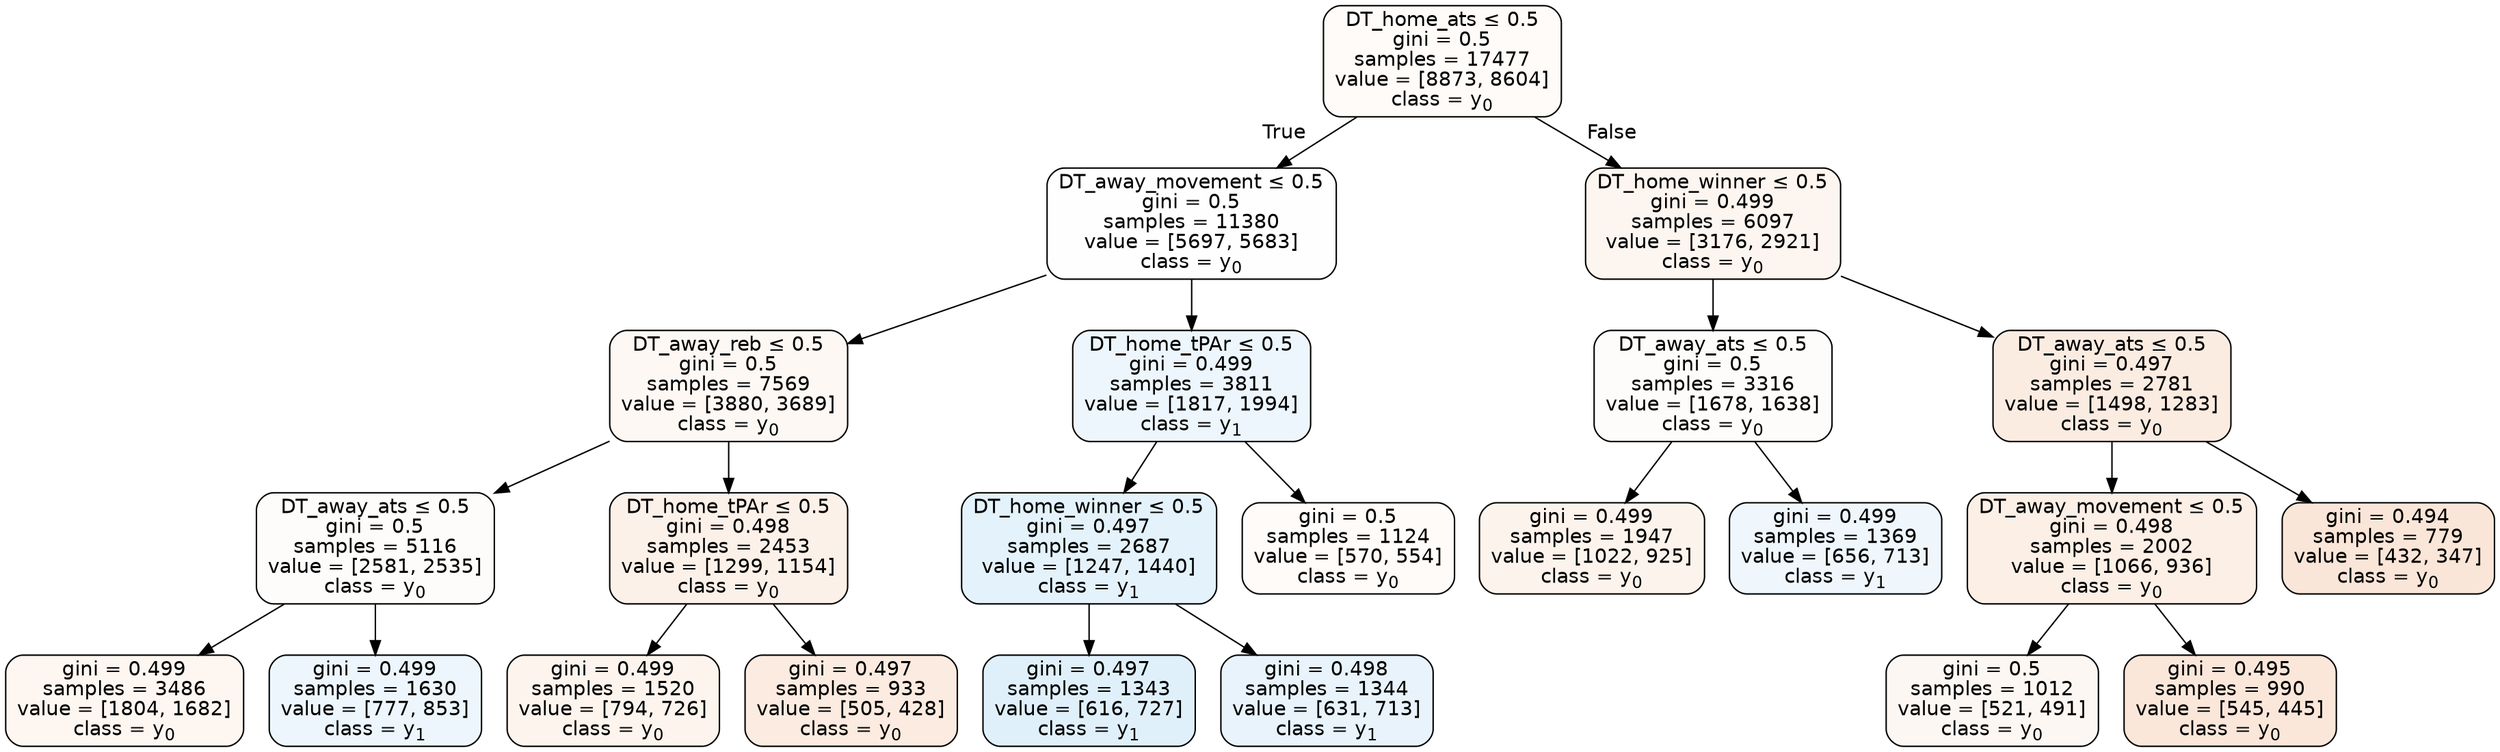 digraph Tree {
node [shape=box, style="filled, rounded", color="black", fontname=helvetica] ;
edge [fontname=helvetica] ;
0 [label=<DT_home_ats &le; 0.5<br/>gini = 0.5<br/>samples = 17477<br/>value = [8873, 8604]<br/>class = y<SUB>0</SUB>>, fillcolor="#e5813908"] ;
1 [label=<DT_away_movement &le; 0.5<br/>gini = 0.5<br/>samples = 11380<br/>value = [5697, 5683]<br/>class = y<SUB>0</SUB>>, fillcolor="#e5813901"] ;
0 -> 1 [labeldistance=2.5, labelangle=45, headlabel="True"] ;
2 [label=<DT_away_reb &le; 0.5<br/>gini = 0.5<br/>samples = 7569<br/>value = [3880, 3689]<br/>class = y<SUB>0</SUB>>, fillcolor="#e581390d"] ;
1 -> 2 ;
3 [label=<DT_away_ats &le; 0.5<br/>gini = 0.5<br/>samples = 5116<br/>value = [2581, 2535]<br/>class = y<SUB>0</SUB>>, fillcolor="#e5813905"] ;
2 -> 3 ;
4 [label=<gini = 0.499<br/>samples = 3486<br/>value = [1804, 1682]<br/>class = y<SUB>0</SUB>>, fillcolor="#e5813911"] ;
3 -> 4 ;
5 [label=<gini = 0.499<br/>samples = 1630<br/>value = [777, 853]<br/>class = y<SUB>1</SUB>>, fillcolor="#399de517"] ;
3 -> 5 ;
6 [label=<DT_home_tPAr &le; 0.5<br/>gini = 0.498<br/>samples = 2453<br/>value = [1299, 1154]<br/>class = y<SUB>0</SUB>>, fillcolor="#e581391c"] ;
2 -> 6 ;
7 [label=<gini = 0.499<br/>samples = 1520<br/>value = [794, 726]<br/>class = y<SUB>0</SUB>>, fillcolor="#e5813916"] ;
6 -> 7 ;
8 [label=<gini = 0.497<br/>samples = 933<br/>value = [505, 428]<br/>class = y<SUB>0</SUB>>, fillcolor="#e5813927"] ;
6 -> 8 ;
9 [label=<DT_home_tPAr &le; 0.5<br/>gini = 0.499<br/>samples = 3811<br/>value = [1817, 1994]<br/>class = y<SUB>1</SUB>>, fillcolor="#399de517"] ;
1 -> 9 ;
10 [label=<DT_home_winner &le; 0.5<br/>gini = 0.497<br/>samples = 2687<br/>value = [1247, 1440]<br/>class = y<SUB>1</SUB>>, fillcolor="#399de522"] ;
9 -> 10 ;
11 [label=<gini = 0.497<br/>samples = 1343<br/>value = [616, 727]<br/>class = y<SUB>1</SUB>>, fillcolor="#399de527"] ;
10 -> 11 ;
12 [label=<gini = 0.498<br/>samples = 1344<br/>value = [631, 713]<br/>class = y<SUB>1</SUB>>, fillcolor="#399de51d"] ;
10 -> 12 ;
13 [label=<gini = 0.5<br/>samples = 1124<br/>value = [570, 554]<br/>class = y<SUB>0</SUB>>, fillcolor="#e5813907"] ;
9 -> 13 ;
14 [label=<DT_home_winner &le; 0.5<br/>gini = 0.499<br/>samples = 6097<br/>value = [3176, 2921]<br/>class = y<SUB>0</SUB>>, fillcolor="#e5813914"] ;
0 -> 14 [labeldistance=2.5, labelangle=-45, headlabel="False"] ;
15 [label=<DT_away_ats &le; 0.5<br/>gini = 0.5<br/>samples = 3316<br/>value = [1678, 1638]<br/>class = y<SUB>0</SUB>>, fillcolor="#e5813906"] ;
14 -> 15 ;
16 [label=<gini = 0.499<br/>samples = 1947<br/>value = [1022, 925]<br/>class = y<SUB>0</SUB>>, fillcolor="#e5813918"] ;
15 -> 16 ;
17 [label=<gini = 0.499<br/>samples = 1369<br/>value = [656, 713]<br/>class = y<SUB>1</SUB>>, fillcolor="#399de514"] ;
15 -> 17 ;
18 [label=<DT_away_ats &le; 0.5<br/>gini = 0.497<br/>samples = 2781<br/>value = [1498, 1283]<br/>class = y<SUB>0</SUB>>, fillcolor="#e5813925"] ;
14 -> 18 ;
19 [label=<DT_away_movement &le; 0.5<br/>gini = 0.498<br/>samples = 2002<br/>value = [1066, 936]<br/>class = y<SUB>0</SUB>>, fillcolor="#e581391f"] ;
18 -> 19 ;
20 [label=<gini = 0.5<br/>samples = 1012<br/>value = [521, 491]<br/>class = y<SUB>0</SUB>>, fillcolor="#e581390f"] ;
19 -> 20 ;
21 [label=<gini = 0.495<br/>samples = 990<br/>value = [545, 445]<br/>class = y<SUB>0</SUB>>, fillcolor="#e581392f"] ;
19 -> 21 ;
22 [label=<gini = 0.494<br/>samples = 779<br/>value = [432, 347]<br/>class = y<SUB>0</SUB>>, fillcolor="#e5813932"] ;
18 -> 22 ;
}